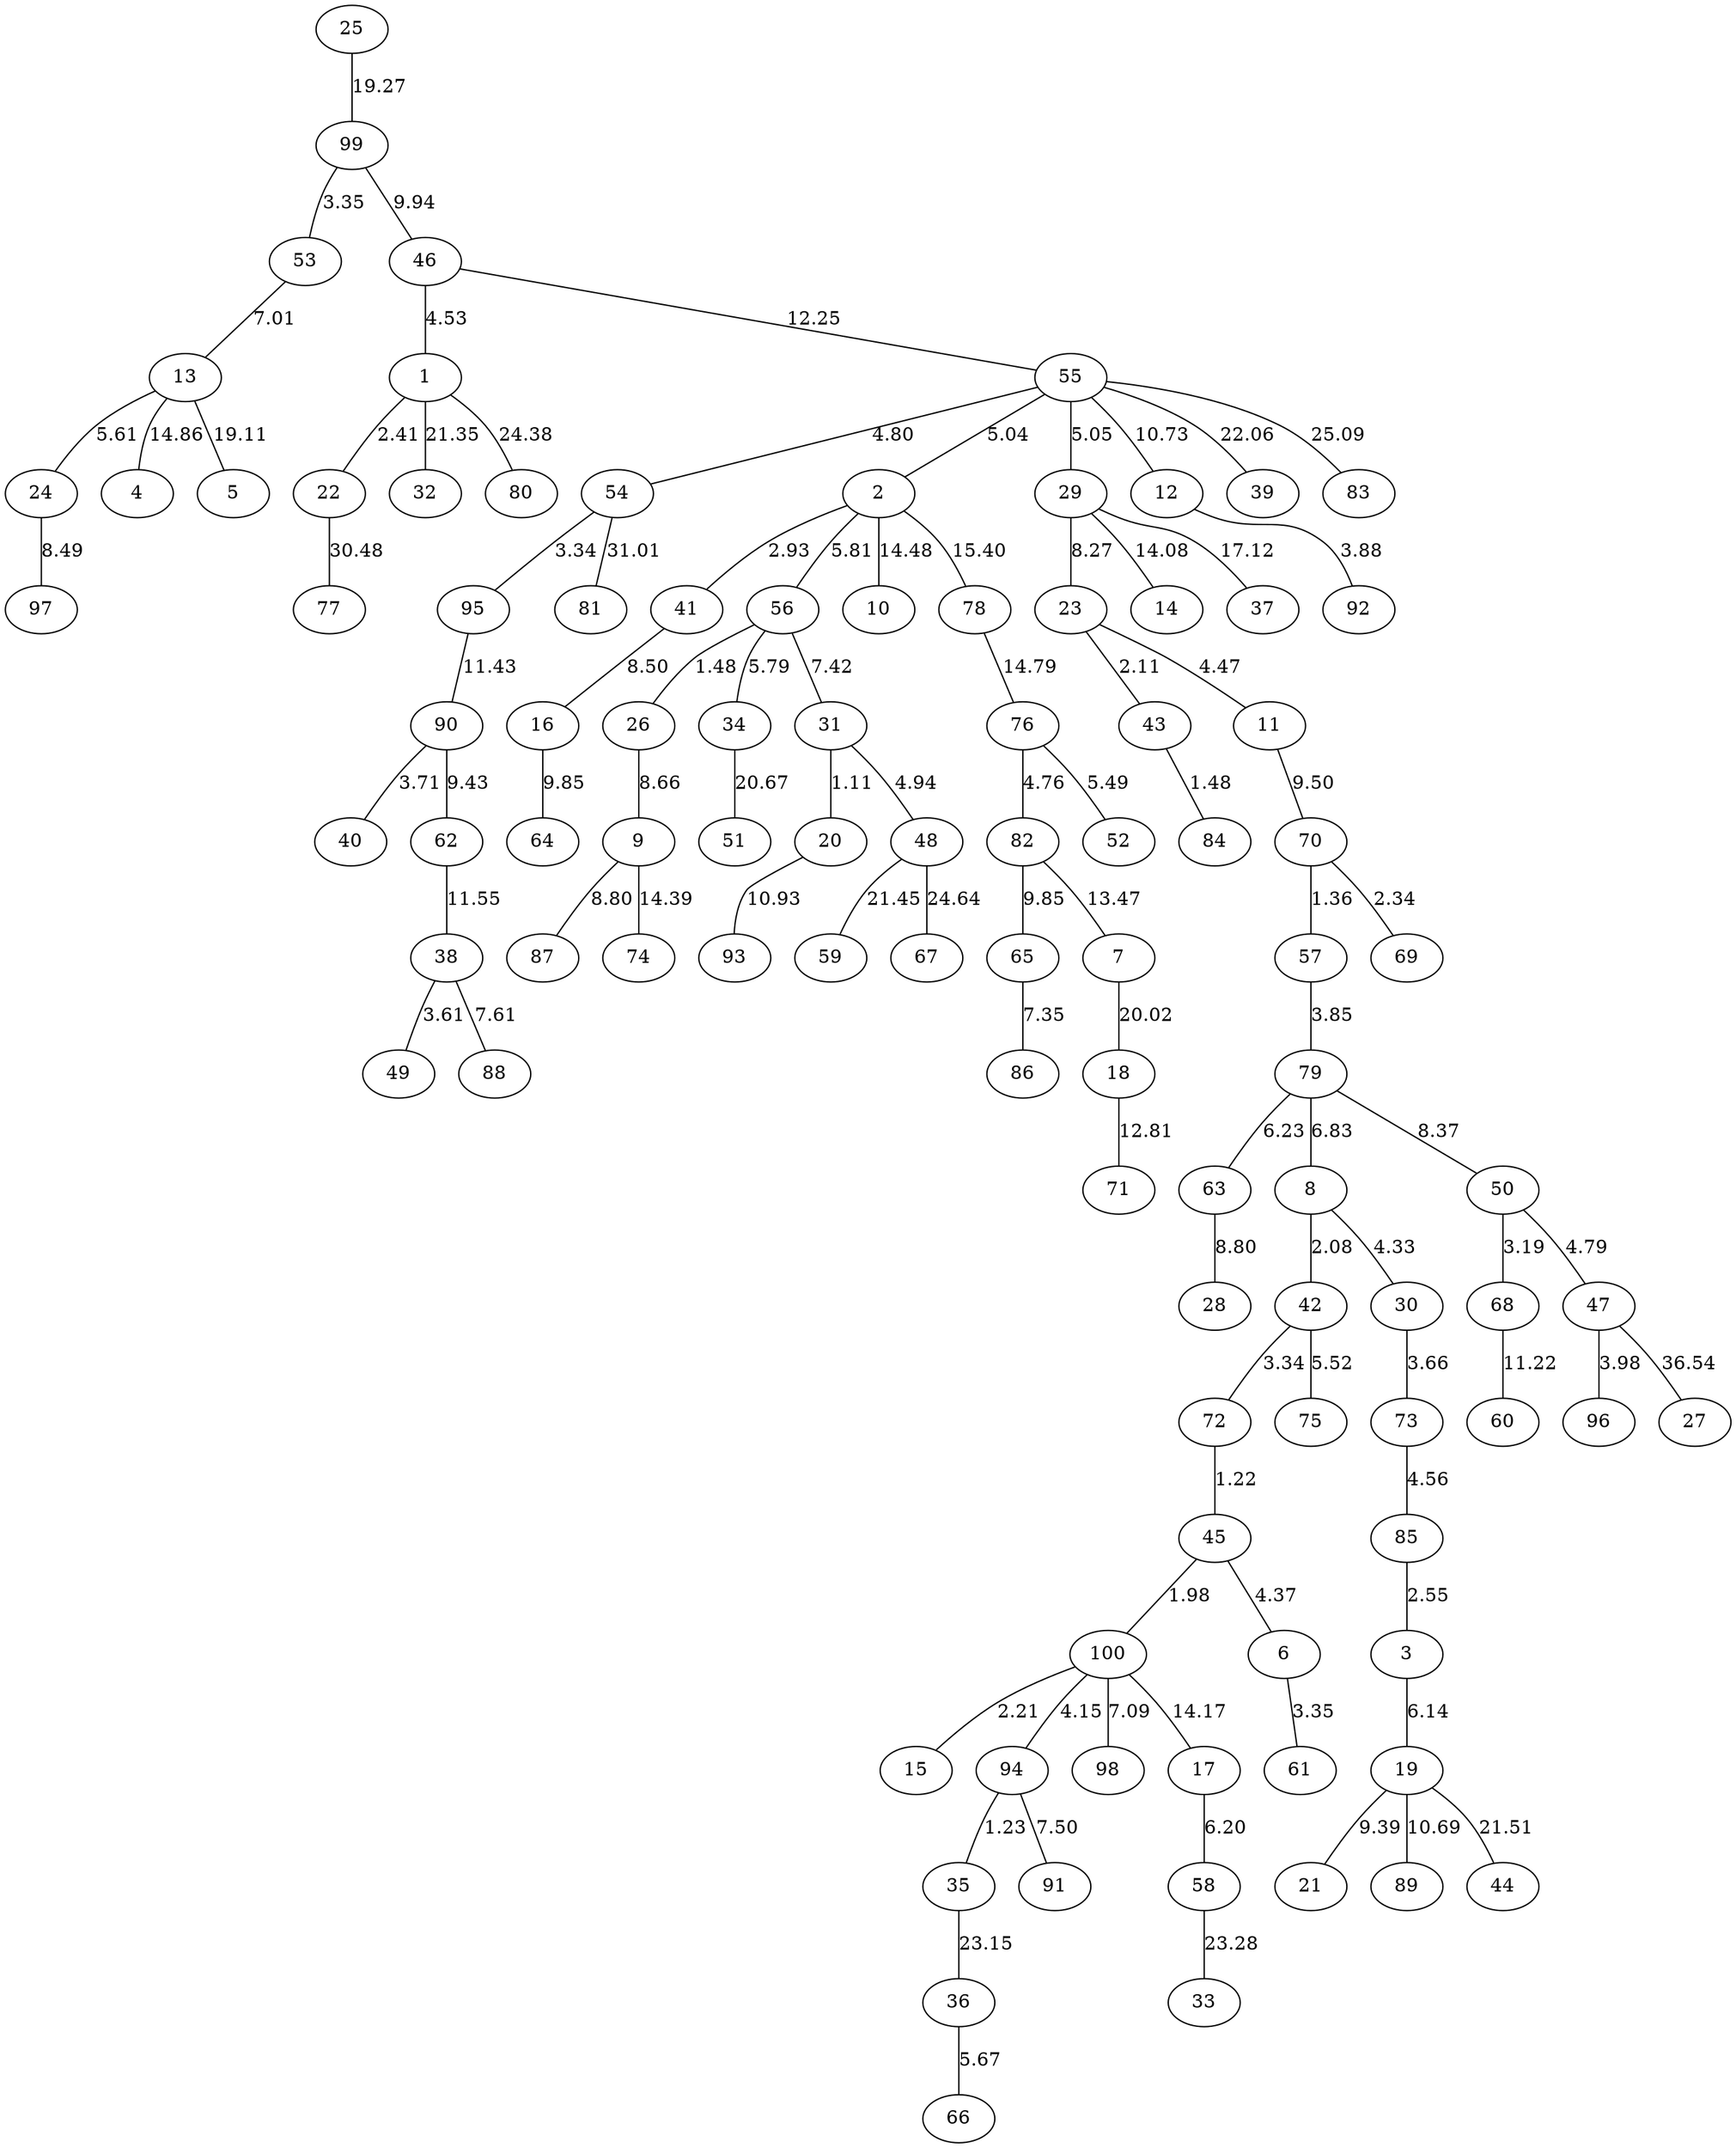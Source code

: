 graph {
25--99[label=19.27]
99--53[label=3.35]
53--13[label=7.01]
13--24[label=5.61]
24--97[label=8.49]
99--46[label=9.94]
46--1[label=4.53]
1--22[label=2.41]
46--55[label=12.25]
55--54[label=4.80]
54--95[label=3.34]
55--2[label=5.04]
2--41[label=2.93]
55--29[label=5.05]
2--56[label=5.81]
56--26[label=1.48]
56--34[label=5.79]
56--31[label=7.42]
31--20[label=1.11]
31--48[label=4.94]
29--23[label=8.27]
23--43[label=2.11]
43--84[label=1.48]
23--11[label=4.47]
41--16[label=8.50]
26--9[label=8.66]
9--87[label=8.80]
11--70[label=9.50]
70--57[label=1.36]
70--69[label=2.34]
57--79[label=3.85]
79--63[label=6.23]
79--8[label=6.83]
8--42[label=2.08]
42--72[label=3.34]
72--45[label=1.22]
45--100[label=1.98]
100--15[label=2.21]
100--94[label=4.15]
94--35[label=1.23]
8--30[label=4.33]
30--73[label=3.66]
45--6[label=4.37]
6--61[label=3.35]
73--85[label=4.56]
85--3[label=2.55]
42--75[label=5.52]
3--19[label=6.14]
100--98[label=7.09]
94--91[label=7.50]
79--50[label=8.37]
50--68[label=3.19]
50--47[label=4.79]
47--96[label=3.98]
63--28[label=8.80]
19--21[label=9.39]
16--64[label=9.85]
19--89[label=10.69]
55--12[label=10.73]
12--92[label=3.88]
20--93[label=10.93]
68--60[label=11.22]
95--90[label=11.43]
90--40[label=3.71]
90--62[label=9.43]
62--38[label=11.55]
38--49[label=3.61]
38--88[label=7.61]
29--14[label=14.08]
100--17[label=14.17]
17--58[label=6.20]
9--74[label=14.39]
2--10[label=14.48]
13--4[label=14.86]
2--78[label=15.40]
78--76[label=14.79]
76--82[label=4.76]
76--52[label=5.49]
82--65[label=9.85]
65--86[label=7.35]
82--7[label=13.47]
29--37[label=17.12]
13--5[label=19.11]
7--18[label=20.02]
18--71[label=12.81]
34--51[label=20.67]
1--32[label=21.35]
48--59[label=21.45]
19--44[label=21.51]
55--39[label=22.06]
35--36[label=23.15]
36--66[label=5.67]
58--33[label=23.28]
1--80[label=24.38]
48--67[label=24.64]
55--83[label=25.09]
22--77[label=30.48]
54--81[label=31.01]
47--27[label=36.54]
}
